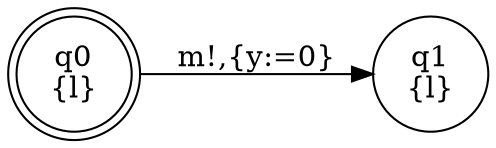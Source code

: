 digraph SEND{
	rankdir=LR;
	node[shape=doublecircle];
	q0[label="q0\n{l}"];
	node[shape=circle];
	q1[label="q1\n{l}"];
	q0->q1[label="m!,{y:=0}"];
}	
